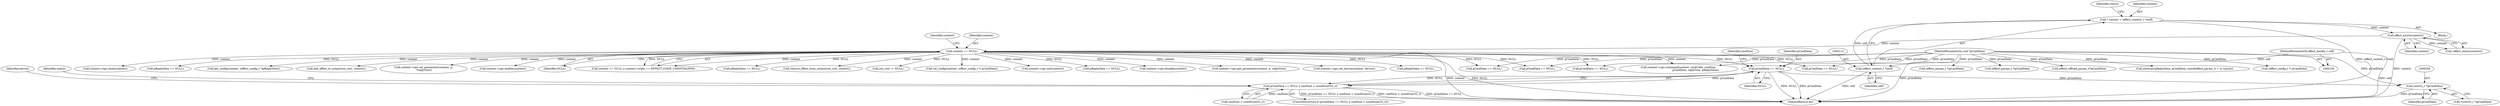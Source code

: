 digraph "0_Android_073a80800f341325932c66818ce4302b312909a4@pointer" {
"1000538" [label="(Call,pCmdData == NULL)"];
"1000104" [label="(MethodParameterIn,void *pCmdData)"];
"1000134" [label="(Call,context == NULL)"];
"1000124" [label="(Call,effect_exists(context))"];
"1000109" [label="(Call,* context = (effect_context_t *)self)"];
"1000111" [label="(Call,(effect_context_t *)self)"];
"1000101" [label="(MethodParameterIn,effect_handle_t self)"];
"1000537" [label="(Call,pCmdData == NULL || cmdSize < sizeof(uint32_t))"];
"1000557" [label="(Call,(uint32_t *)pCmdData)"];
"1000154" [label="(Call,pReplyData == NULL)"];
"1000362" [label="(Call,context->ops.disable(context))"];
"1000101" [label="(MethodParameterIn,effect_handle_t self)"];
"1000555" [label="(Identifier,device)"];
"1000117" [label="(Identifier,status)"];
"1000457" [label="(Call,context->ops.get_parameter(context, p, replySize))"];
"1000607" [label="(Call,(effect_offload_param_t*)pCmdData)"];
"1000566" [label="(Call,context->ops.set_device(context, device))"];
"1000583" [label="(Call,pCmdData == NULL)"];
"1000110" [label="(Identifier,context)"];
"1000537" [label="(Call,pCmdData == NULL || cmdSize < sizeof(uint32_t))"];
"1000688" [label="(Call,context->ops.command(context, cmdCode, cmdSize,\n                                          pCmdData, replySize, pReplyData))"];
"1000539" [label="(Identifier,pCmdData)"];
"1000123" [label="(Call,!effect_exists(context))"];
"1000273" [label="(Call,pReplyData == NULL)"];
"1000436" [label="(Call,memcpy(pReplyData, pCmdData, sizeof(effect_param_t) + q->psize))"];
"1000136" [label="(Identifier,NULL)"];
"1000559" [label="(Identifier,pCmdData)"];
"1000466" [label="(Call,pCmdData == NULL)"];
"1000267" [label="(Call,context->ops.reset(context))"];
"1000712" [label="(MethodReturn,int)"];
"1000135" [label="(Identifier,context)"];
"1000325" [label="(Call,pReplyData == NULL)"];
"1000538" [label="(Call,pCmdData == NULL)"];
"1000113" [label="(Identifier,self)"];
"1000192" [label="(Call,pCmdData == NULL)"];
"1000254" [label="(Call,get_config(context, (effect_config_t *)pReplyData))"];
"1000671" [label="(Call,add_effect_to_output(out_ctxt, context))"];
"1000541" [label="(Call,cmdSize < sizeof(uint32_t))"];
"1000525" [label="(Call,context->ops.set_parameter(context, p,\n *replySize))"];
"1000111" [label="(Call,(effect_context_t *)self)"];
"1000310" [label="(Call,context->ops.enable(context))"];
"1000222" [label="(Call,(effect_config_t *) pCmdData)"];
"1000511" [label="(Call,(effect_param_t *)pCmdData)"];
"1000378" [label="(Call,pCmdData == NULL)"];
"1000133" [label="(Call,context == NULL || context->state == EFFECT_STATE_UNINITIALIZED)"];
"1000229" [label="(Call,pReplyData == NULL)"];
"1000107" [label="(Block,)"];
"1000134" [label="(Call,context == NULL)"];
"1000651" [label="(Call,remove_effect_from_output(out_ctxt, context))"];
"1000557" [label="(Call,(uint32_t *)pCmdData)"];
"1000648" [label="(Call,out_ctxt != NULL)"];
"1000220" [label="(Call,set_config(context, (effect_config_t *) pCmdData))"];
"1000104" [label="(MethodParameterIn,void *pCmdData)"];
"1000542" [label="(Identifier,cmdSize)"];
"1000547" [label="(Identifier,status)"];
"1000433" [label="(Call,(effect_param_t *)pCmdData)"];
"1000556" [label="(Call,*(uint32_t *)pCmdData)"];
"1000125" [label="(Identifier,context)"];
"1000540" [label="(Identifier,NULL)"];
"1000139" [label="(Identifier,context)"];
"1000536" [label="(ControlStructure,if (pCmdData == NULL || cmdSize < sizeof(uint32_t)))"];
"1000109" [label="(Call,* context = (effect_context_t *)self)"];
"1000179" [label="(Call,context->ops.init(context))"];
"1000124" [label="(Call,effect_exists(context))"];
"1000538" -> "1000537"  [label="AST: "];
"1000538" -> "1000540"  [label="CFG: "];
"1000539" -> "1000538"  [label="AST: "];
"1000540" -> "1000538"  [label="AST: "];
"1000542" -> "1000538"  [label="CFG: "];
"1000537" -> "1000538"  [label="CFG: "];
"1000538" -> "1000712"  [label="DDG: NULL"];
"1000538" -> "1000712"  [label="DDG: pCmdData"];
"1000538" -> "1000537"  [label="DDG: pCmdData"];
"1000538" -> "1000537"  [label="DDG: NULL"];
"1000104" -> "1000538"  [label="DDG: pCmdData"];
"1000134" -> "1000538"  [label="DDG: NULL"];
"1000538" -> "1000557"  [label="DDG: pCmdData"];
"1000104" -> "1000100"  [label="AST: "];
"1000104" -> "1000712"  [label="DDG: pCmdData"];
"1000104" -> "1000192"  [label="DDG: pCmdData"];
"1000104" -> "1000222"  [label="DDG: pCmdData"];
"1000104" -> "1000378"  [label="DDG: pCmdData"];
"1000104" -> "1000433"  [label="DDG: pCmdData"];
"1000104" -> "1000436"  [label="DDG: pCmdData"];
"1000104" -> "1000466"  [label="DDG: pCmdData"];
"1000104" -> "1000511"  [label="DDG: pCmdData"];
"1000104" -> "1000557"  [label="DDG: pCmdData"];
"1000104" -> "1000583"  [label="DDG: pCmdData"];
"1000104" -> "1000607"  [label="DDG: pCmdData"];
"1000104" -> "1000688"  [label="DDG: pCmdData"];
"1000134" -> "1000133"  [label="AST: "];
"1000134" -> "1000136"  [label="CFG: "];
"1000135" -> "1000134"  [label="AST: "];
"1000136" -> "1000134"  [label="AST: "];
"1000139" -> "1000134"  [label="CFG: "];
"1000133" -> "1000134"  [label="CFG: "];
"1000134" -> "1000712"  [label="DDG: context"];
"1000134" -> "1000712"  [label="DDG: NULL"];
"1000134" -> "1000133"  [label="DDG: context"];
"1000134" -> "1000133"  [label="DDG: NULL"];
"1000124" -> "1000134"  [label="DDG: context"];
"1000134" -> "1000154"  [label="DDG: NULL"];
"1000134" -> "1000179"  [label="DDG: context"];
"1000134" -> "1000192"  [label="DDG: NULL"];
"1000134" -> "1000220"  [label="DDG: context"];
"1000134" -> "1000229"  [label="DDG: NULL"];
"1000134" -> "1000254"  [label="DDG: context"];
"1000134" -> "1000267"  [label="DDG: context"];
"1000134" -> "1000273"  [label="DDG: NULL"];
"1000134" -> "1000310"  [label="DDG: context"];
"1000134" -> "1000325"  [label="DDG: NULL"];
"1000134" -> "1000362"  [label="DDG: context"];
"1000134" -> "1000378"  [label="DDG: NULL"];
"1000134" -> "1000457"  [label="DDG: context"];
"1000134" -> "1000466"  [label="DDG: NULL"];
"1000134" -> "1000525"  [label="DDG: context"];
"1000134" -> "1000566"  [label="DDG: context"];
"1000134" -> "1000583"  [label="DDG: NULL"];
"1000134" -> "1000648"  [label="DDG: NULL"];
"1000134" -> "1000651"  [label="DDG: context"];
"1000134" -> "1000671"  [label="DDG: context"];
"1000134" -> "1000688"  [label="DDG: context"];
"1000124" -> "1000123"  [label="AST: "];
"1000124" -> "1000125"  [label="CFG: "];
"1000125" -> "1000124"  [label="AST: "];
"1000123" -> "1000124"  [label="CFG: "];
"1000124" -> "1000712"  [label="DDG: context"];
"1000124" -> "1000123"  [label="DDG: context"];
"1000109" -> "1000124"  [label="DDG: context"];
"1000109" -> "1000107"  [label="AST: "];
"1000109" -> "1000111"  [label="CFG: "];
"1000110" -> "1000109"  [label="AST: "];
"1000111" -> "1000109"  [label="AST: "];
"1000117" -> "1000109"  [label="CFG: "];
"1000109" -> "1000712"  [label="DDG: (effect_context_t *)self"];
"1000111" -> "1000109"  [label="DDG: self"];
"1000111" -> "1000113"  [label="CFG: "];
"1000112" -> "1000111"  [label="AST: "];
"1000113" -> "1000111"  [label="AST: "];
"1000111" -> "1000712"  [label="DDG: self"];
"1000101" -> "1000111"  [label="DDG: self"];
"1000101" -> "1000100"  [label="AST: "];
"1000101" -> "1000712"  [label="DDG: self"];
"1000537" -> "1000536"  [label="AST: "];
"1000537" -> "1000541"  [label="CFG: "];
"1000541" -> "1000537"  [label="AST: "];
"1000547" -> "1000537"  [label="CFG: "];
"1000555" -> "1000537"  [label="CFG: "];
"1000537" -> "1000712"  [label="DDG: pCmdData == NULL"];
"1000537" -> "1000712"  [label="DDG: pCmdData == NULL || cmdSize < sizeof(uint32_t)"];
"1000537" -> "1000712"  [label="DDG: cmdSize < sizeof(uint32_t)"];
"1000541" -> "1000537"  [label="DDG: cmdSize"];
"1000557" -> "1000556"  [label="AST: "];
"1000557" -> "1000559"  [label="CFG: "];
"1000558" -> "1000557"  [label="AST: "];
"1000559" -> "1000557"  [label="AST: "];
"1000556" -> "1000557"  [label="CFG: "];
"1000557" -> "1000712"  [label="DDG: pCmdData"];
}

